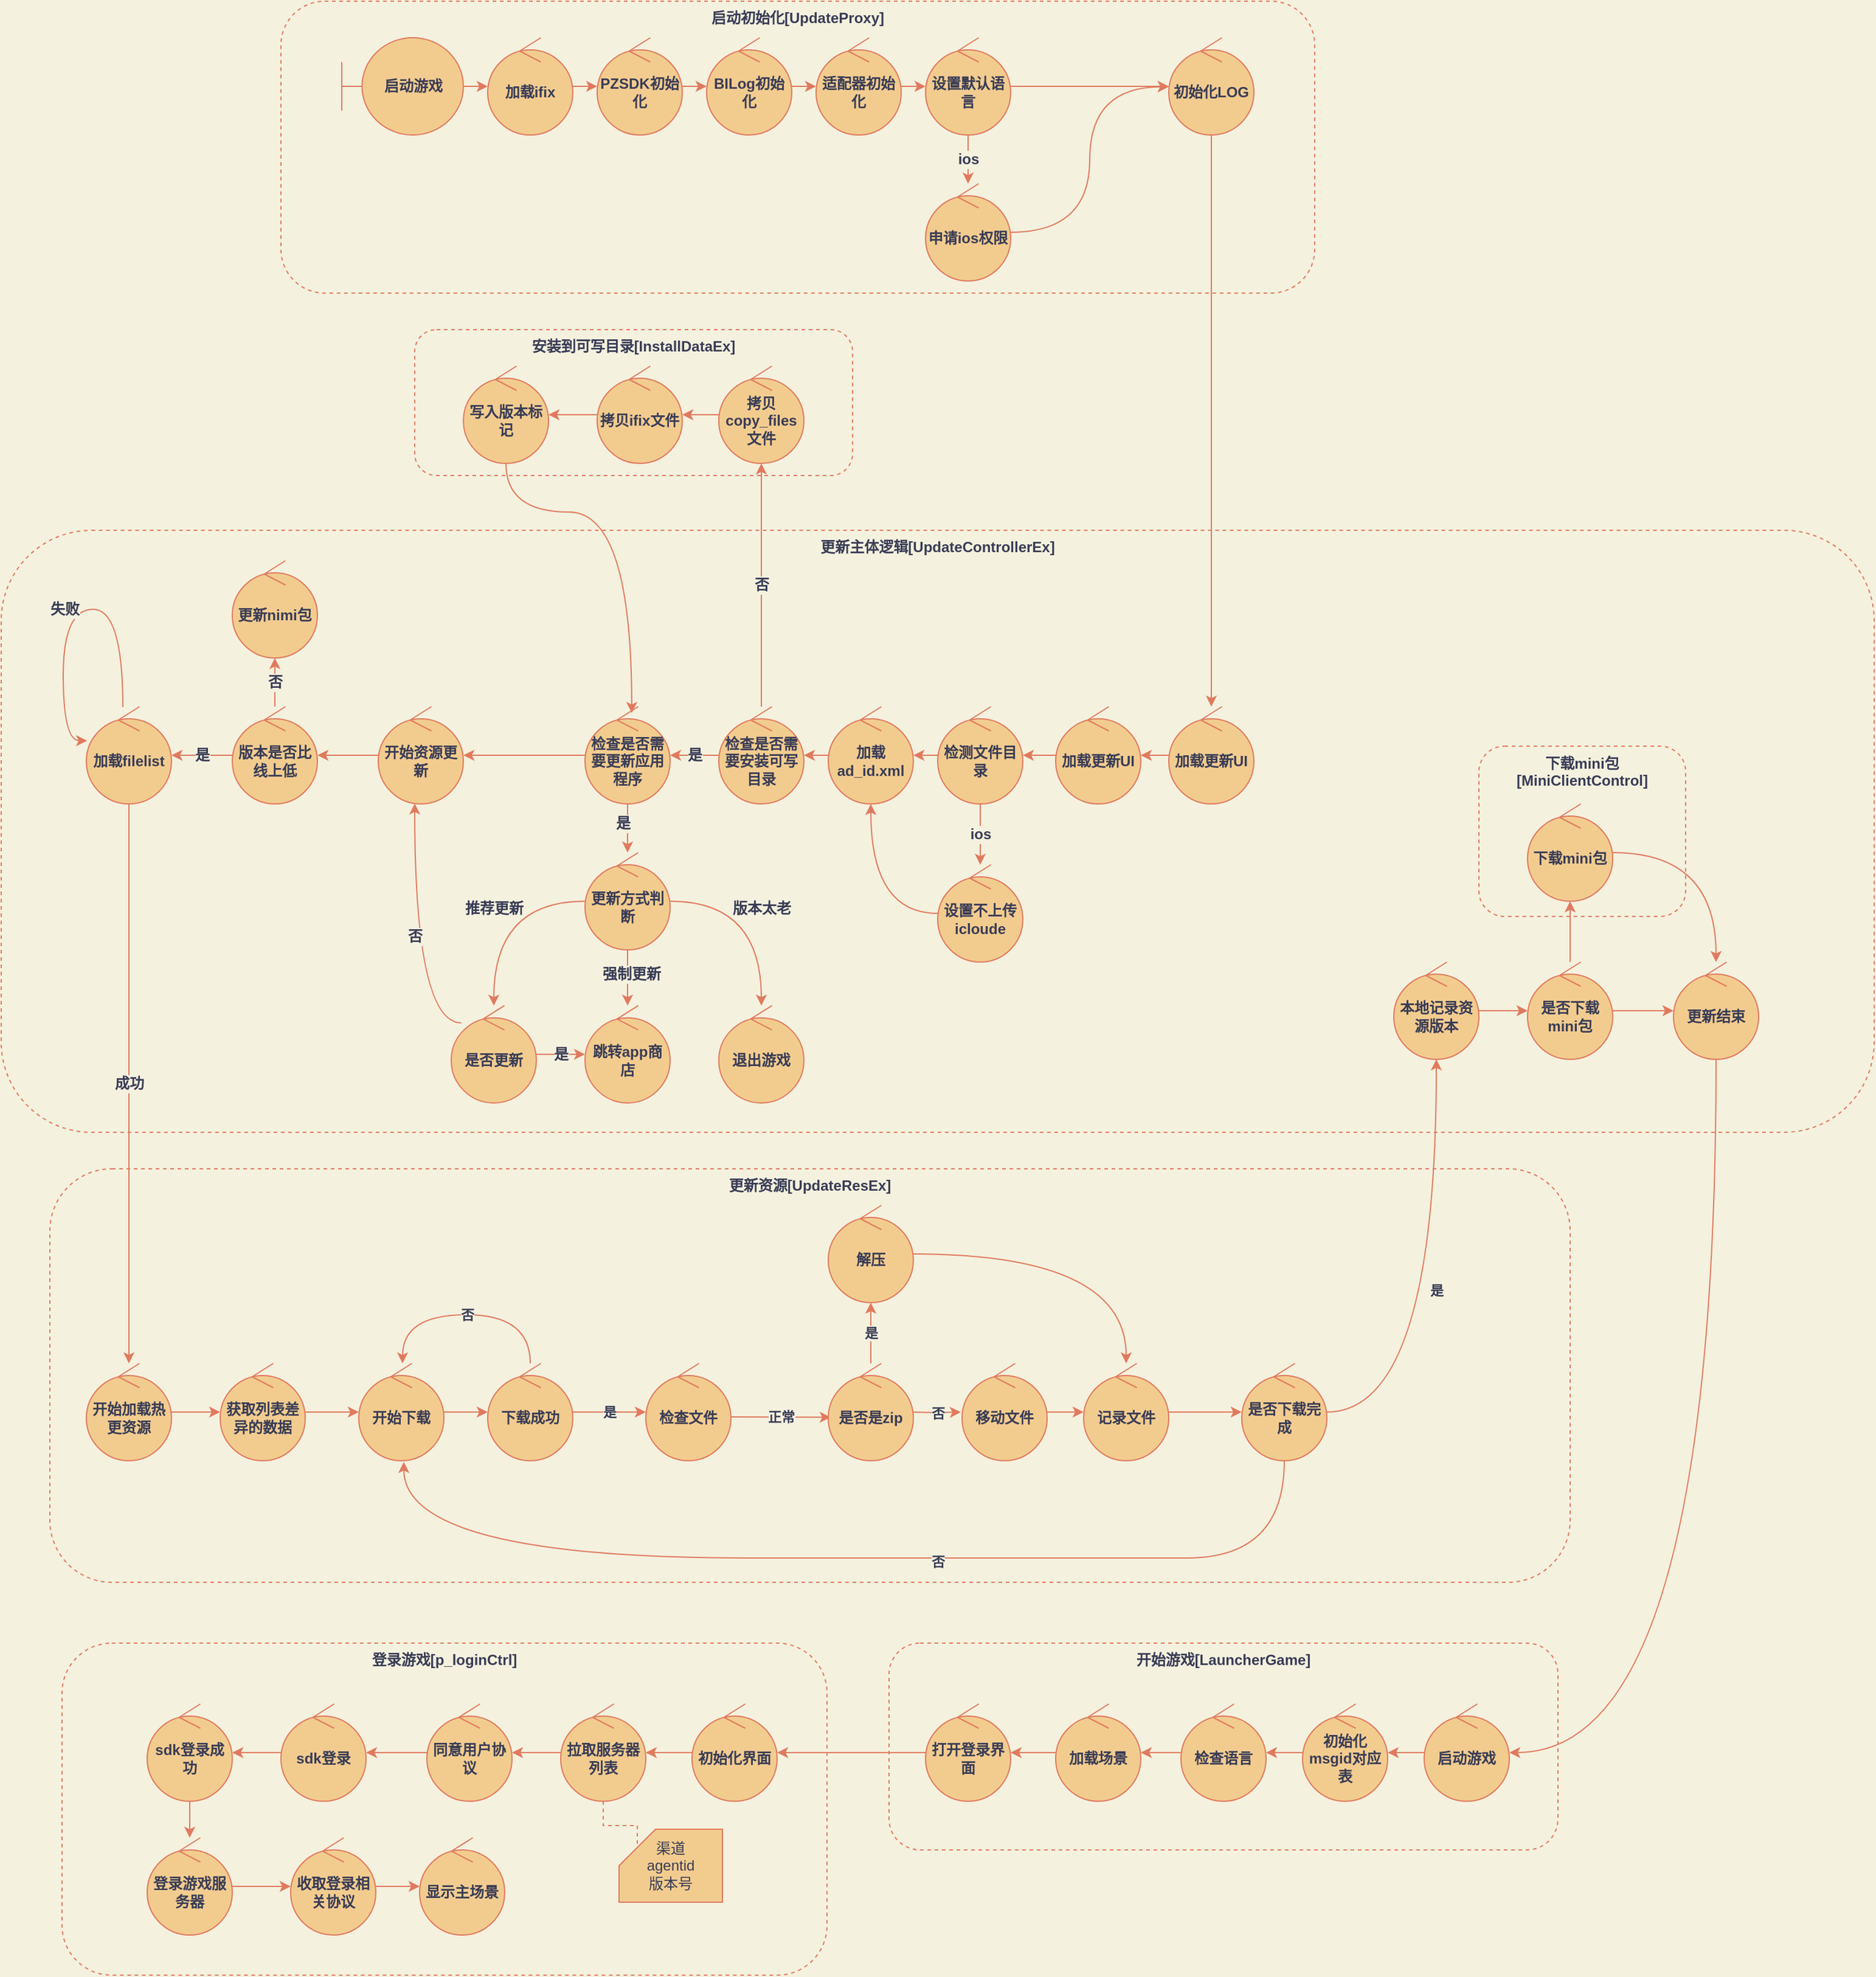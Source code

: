 <mxfile version="20.0.4" type="github">
  <diagram id="8CQ7pHACSbwYYKle6tcx" name="第 1 页">
    <mxGraphModel dx="1550" dy="835" grid="0" gridSize="10" guides="1" tooltips="1" connect="1" arrows="1" fold="1" page="0" pageScale="1" pageWidth="827" pageHeight="1169" background="#F4F1DE" math="0" shadow="0">
      <root>
        <mxCell id="0" />
        <mxCell id="1" parent="0" />
        <mxCell id="T8f0lB24S4ym5IK2Bucu-37" value="更新主体逻辑[UpdateControllerEx]" style="rounded=1;whiteSpace=wrap;html=1;fontSize=12;dashed=1;fillColor=none;verticalAlign=top;fontStyle=1;strokeColor=#E07A5F;fontColor=#393C56;" parent="1" vertex="1">
          <mxGeometry x="50" y="585" width="1540" height="495" as="geometry" />
        </mxCell>
        <mxCell id="T8f0lB24S4ym5IK2Bucu-40" value="开始游戏[LauncherGame]" style="rounded=1;whiteSpace=wrap;html=1;fontSize=12;dashed=1;fillColor=none;verticalAlign=top;fontStyle=1;strokeColor=#E07A5F;fontColor=#393C56;" parent="1" vertex="1">
          <mxGeometry x="780" y="1500" width="550" height="170" as="geometry" />
        </mxCell>
        <mxCell id="T8f0lB24S4ym5IK2Bucu-38" value="下载mini包&lt;br&gt;[MiniClientControl]" style="rounded=1;whiteSpace=wrap;html=1;fontSize=12;dashed=1;fillColor=none;verticalAlign=top;fontStyle=1;strokeColor=#E07A5F;fontColor=#393C56;" parent="1" vertex="1">
          <mxGeometry x="1265" y="762.5" width="170" height="140" as="geometry" />
        </mxCell>
        <mxCell id="Xlquk3ks9NL8d3izdVPQ-58" value="启动初始化[UpdateProxy]" style="rounded=1;whiteSpace=wrap;html=1;fontSize=12;dashed=1;fillColor=none;verticalAlign=top;fontStyle=1;strokeColor=#E07A5F;fontColor=#393C56;" parent="1" vertex="1">
          <mxGeometry x="280" y="150" width="850" height="240" as="geometry" />
        </mxCell>
        <mxCell id="T8f0lB24S4ym5IK2Bucu-29" value="更新资源[UpdateResEx]" style="rounded=1;whiteSpace=wrap;html=1;fontSize=12;dashed=1;fillColor=none;verticalAlign=top;fontStyle=1;strokeColor=#E07A5F;fontColor=#393C56;" parent="1" vertex="1">
          <mxGeometry x="90" y="1110" width="1250" height="340" as="geometry" />
        </mxCell>
        <mxCell id="Xlquk3ks9NL8d3izdVPQ-56" value="安装到可写目录[InstallDataEx]" style="rounded=1;whiteSpace=wrap;html=1;fontSize=12;dashed=1;fillColor=none;verticalAlign=top;fontStyle=1;strokeColor=#E07A5F;fontColor=#393C56;" parent="1" vertex="1">
          <mxGeometry x="390" y="420" width="360" height="120" as="geometry" />
        </mxCell>
        <mxCell id="Xlquk3ks9NL8d3izdVPQ-8" style="edgeStyle=orthogonalEdgeStyle;rounded=1;orthogonalLoop=1;jettySize=auto;html=1;fontSize=12;fontStyle=1;labelBackgroundColor=#F4F1DE;strokeColor=#E07A5F;fontColor=#393C56;curved=1;" parent="1" source="Xlquk3ks9NL8d3izdVPQ-1" target="Xlquk3ks9NL8d3izdVPQ-6" edge="1">
          <mxGeometry relative="1" as="geometry" />
        </mxCell>
        <mxCell id="Xlquk3ks9NL8d3izdVPQ-1" value="启动游戏" style="shape=umlBoundary;whiteSpace=wrap;html=1;fontSize=12;rounded=1;fontStyle=1;fillColor=#F2CC8F;strokeColor=#E07A5F;fontColor=#393C56;" parent="1" vertex="1">
          <mxGeometry x="330" y="180" width="100" height="80" as="geometry" />
        </mxCell>
        <mxCell id="Xlquk3ks9NL8d3izdVPQ-10" value="" style="edgeStyle=orthogonalEdgeStyle;rounded=1;orthogonalLoop=1;jettySize=auto;html=1;fontSize=12;fontStyle=1;labelBackgroundColor=#F4F1DE;strokeColor=#E07A5F;fontColor=#393C56;curved=1;" parent="1" source="Xlquk3ks9NL8d3izdVPQ-6" target="Xlquk3ks9NL8d3izdVPQ-9" edge="1">
          <mxGeometry relative="1" as="geometry" />
        </mxCell>
        <mxCell id="Xlquk3ks9NL8d3izdVPQ-6" value="加载ifix" style="ellipse;shape=umlControl;whiteSpace=wrap;html=1;fontSize=12;rounded=1;fontStyle=1;fillColor=#F2CC8F;strokeColor=#E07A5F;fontColor=#393C56;" parent="1" vertex="1">
          <mxGeometry x="450" y="180" width="70" height="80" as="geometry" />
        </mxCell>
        <mxCell id="Xlquk3ks9NL8d3izdVPQ-12" value="" style="edgeStyle=orthogonalEdgeStyle;rounded=1;orthogonalLoop=1;jettySize=auto;html=1;fontSize=12;fontStyle=1;labelBackgroundColor=#F4F1DE;strokeColor=#E07A5F;fontColor=#393C56;curved=1;" parent="1" source="Xlquk3ks9NL8d3izdVPQ-9" target="Xlquk3ks9NL8d3izdVPQ-11" edge="1">
          <mxGeometry relative="1" as="geometry" />
        </mxCell>
        <mxCell id="Xlquk3ks9NL8d3izdVPQ-9" value="PZSDK初始化" style="ellipse;shape=umlControl;whiteSpace=wrap;html=1;fontSize=12;rounded=1;fontStyle=1;fillColor=#F2CC8F;strokeColor=#E07A5F;fontColor=#393C56;" parent="1" vertex="1">
          <mxGeometry x="540" y="180" width="70" height="80" as="geometry" />
        </mxCell>
        <mxCell id="Xlquk3ks9NL8d3izdVPQ-14" value="" style="edgeStyle=orthogonalEdgeStyle;rounded=1;orthogonalLoop=1;jettySize=auto;html=1;fontSize=12;fontStyle=1;labelBackgroundColor=#F4F1DE;strokeColor=#E07A5F;fontColor=#393C56;curved=1;" parent="1" source="Xlquk3ks9NL8d3izdVPQ-11" target="Xlquk3ks9NL8d3izdVPQ-13" edge="1">
          <mxGeometry relative="1" as="geometry" />
        </mxCell>
        <mxCell id="Xlquk3ks9NL8d3izdVPQ-11" value="BILog初始化" style="ellipse;shape=umlControl;whiteSpace=wrap;html=1;fontSize=12;rounded=1;fontStyle=1;fillColor=#F2CC8F;strokeColor=#E07A5F;fontColor=#393C56;" parent="1" vertex="1">
          <mxGeometry x="630" y="180" width="70" height="80" as="geometry" />
        </mxCell>
        <mxCell id="Xlquk3ks9NL8d3izdVPQ-17" value="" style="edgeStyle=orthogonalEdgeStyle;rounded=1;orthogonalLoop=1;jettySize=auto;html=1;fontSize=12;fontStyle=1;labelBackgroundColor=#F4F1DE;strokeColor=#E07A5F;fontColor=#393C56;curved=1;" parent="1" source="Xlquk3ks9NL8d3izdVPQ-13" target="Xlquk3ks9NL8d3izdVPQ-16" edge="1">
          <mxGeometry relative="1" as="geometry" />
        </mxCell>
        <mxCell id="Xlquk3ks9NL8d3izdVPQ-13" value="适配器初始化" style="ellipse;shape=umlControl;whiteSpace=wrap;html=1;fontSize=12;rounded=1;fontStyle=1;fillColor=#F2CC8F;strokeColor=#E07A5F;fontColor=#393C56;" parent="1" vertex="1">
          <mxGeometry x="720" y="180" width="70" height="80" as="geometry" />
        </mxCell>
        <mxCell id="Xlquk3ks9NL8d3izdVPQ-19" value="ios" style="edgeStyle=orthogonalEdgeStyle;rounded=1;orthogonalLoop=1;jettySize=auto;html=1;fontSize=12;fontStyle=1;labelBackgroundColor=#F4F1DE;strokeColor=#E07A5F;fontColor=#393C56;curved=1;" parent="1" source="Xlquk3ks9NL8d3izdVPQ-16" target="Xlquk3ks9NL8d3izdVPQ-18" edge="1">
          <mxGeometry relative="1" as="geometry">
            <Array as="points">
              <mxPoint x="845" y="290" />
              <mxPoint x="845" y="290" />
            </Array>
          </mxGeometry>
        </mxCell>
        <mxCell id="EIbtX5MXRiDElDqHODDC-1" style="edgeStyle=orthogonalEdgeStyle;rounded=1;orthogonalLoop=1;jettySize=auto;html=1;fontStyle=1;labelBackgroundColor=#F4F1DE;strokeColor=#E07A5F;fontColor=#393C56;curved=1;" parent="1" source="Xlquk3ks9NL8d3izdVPQ-16" target="Xlquk3ks9NL8d3izdVPQ-23" edge="1">
          <mxGeometry relative="1" as="geometry" />
        </mxCell>
        <mxCell id="Xlquk3ks9NL8d3izdVPQ-16" value="设置默认语言" style="ellipse;shape=umlControl;whiteSpace=wrap;html=1;fontSize=12;rounded=1;fontStyle=1;fillColor=#F2CC8F;strokeColor=#E07A5F;fontColor=#393C56;" parent="1" vertex="1">
          <mxGeometry x="810" y="180" width="70" height="80" as="geometry" />
        </mxCell>
        <mxCell id="EIbtX5MXRiDElDqHODDC-2" style="edgeStyle=orthogonalEdgeStyle;rounded=1;orthogonalLoop=1;jettySize=auto;html=1;entryX=0.002;entryY=0.504;entryDx=0;entryDy=0;entryPerimeter=0;fontStyle=1;labelBackgroundColor=#F4F1DE;strokeColor=#E07A5F;fontColor=#393C56;curved=1;" parent="1" source="Xlquk3ks9NL8d3izdVPQ-18" target="Xlquk3ks9NL8d3izdVPQ-23" edge="1">
          <mxGeometry relative="1" as="geometry" />
        </mxCell>
        <mxCell id="Xlquk3ks9NL8d3izdVPQ-18" value="申请ios权限" style="ellipse;shape=umlControl;whiteSpace=wrap;html=1;fontSize=12;rounded=1;fontStyle=1;fillColor=#F2CC8F;strokeColor=#E07A5F;fontColor=#393C56;" parent="1" vertex="1">
          <mxGeometry x="810" y="300" width="70" height="80" as="geometry" />
        </mxCell>
        <mxCell id="Xlquk3ks9NL8d3izdVPQ-26" value="" style="edgeStyle=orthogonalEdgeStyle;rounded=1;orthogonalLoop=1;jettySize=auto;html=1;fontSize=12;fontStyle=1;labelBackgroundColor=#F4F1DE;strokeColor=#E07A5F;fontColor=#393C56;curved=1;" parent="1" source="Xlquk3ks9NL8d3izdVPQ-23" target="Xlquk3ks9NL8d3izdVPQ-25" edge="1">
          <mxGeometry relative="1" as="geometry" />
        </mxCell>
        <mxCell id="Xlquk3ks9NL8d3izdVPQ-23" value="初始化LOG" style="ellipse;shape=umlControl;whiteSpace=wrap;html=1;fontSize=12;rounded=1;fontStyle=1;fillColor=#F2CC8F;strokeColor=#E07A5F;fontColor=#393C56;" parent="1" vertex="1">
          <mxGeometry x="1010" y="180" width="70" height="80" as="geometry" />
        </mxCell>
        <mxCell id="Xlquk3ks9NL8d3izdVPQ-29" value="" style="edgeStyle=orthogonalEdgeStyle;rounded=1;orthogonalLoop=1;jettySize=auto;html=1;fontSize=12;fontStyle=1;labelBackgroundColor=#F4F1DE;strokeColor=#E07A5F;fontColor=#393C56;curved=1;" parent="1" source="Xlquk3ks9NL8d3izdVPQ-25" target="Xlquk3ks9NL8d3izdVPQ-28" edge="1">
          <mxGeometry relative="1" as="geometry" />
        </mxCell>
        <mxCell id="Xlquk3ks9NL8d3izdVPQ-25" value="加载更新UI" style="ellipse;shape=umlControl;whiteSpace=wrap;html=1;fontSize=12;rounded=1;fontStyle=1;fillColor=#F2CC8F;strokeColor=#E07A5F;fontColor=#393C56;" parent="1" vertex="1">
          <mxGeometry x="1010" y="730" width="70" height="80" as="geometry" />
        </mxCell>
        <mxCell id="Xlquk3ks9NL8d3izdVPQ-31" value="" style="edgeStyle=orthogonalEdgeStyle;rounded=1;orthogonalLoop=1;jettySize=auto;html=1;fontSize=12;fontStyle=1;labelBackgroundColor=#F4F1DE;strokeColor=#E07A5F;fontColor=#393C56;curved=1;" parent="1" source="Xlquk3ks9NL8d3izdVPQ-28" target="Xlquk3ks9NL8d3izdVPQ-30" edge="1">
          <mxGeometry relative="1" as="geometry" />
        </mxCell>
        <mxCell id="Xlquk3ks9NL8d3izdVPQ-28" value="加载更新UI" style="ellipse;shape=umlControl;whiteSpace=wrap;html=1;fontSize=12;rounded=1;fontStyle=1;fillColor=#F2CC8F;strokeColor=#E07A5F;fontColor=#393C56;" parent="1" vertex="1">
          <mxGeometry x="917" y="730" width="70" height="80" as="geometry" />
        </mxCell>
        <mxCell id="Xlquk3ks9NL8d3izdVPQ-33" value="" style="edgeStyle=orthogonalEdgeStyle;rounded=1;orthogonalLoop=1;jettySize=auto;html=1;fontSize=12;fontStyle=1;labelBackgroundColor=#F4F1DE;strokeColor=#E07A5F;fontColor=#393C56;curved=1;" parent="1" source="Xlquk3ks9NL8d3izdVPQ-30" target="Xlquk3ks9NL8d3izdVPQ-32" edge="1">
          <mxGeometry relative="1" as="geometry" />
        </mxCell>
        <mxCell id="Xlquk3ks9NL8d3izdVPQ-35" value="ios" style="edgeStyle=orthogonalEdgeStyle;rounded=1;orthogonalLoop=1;jettySize=auto;html=1;fontSize=12;fontStyle=1;labelBackgroundColor=#F4F1DE;strokeColor=#E07A5F;fontColor=#393C56;curved=1;" parent="1" source="Xlquk3ks9NL8d3izdVPQ-30" target="Xlquk3ks9NL8d3izdVPQ-34" edge="1">
          <mxGeometry relative="1" as="geometry" />
        </mxCell>
        <mxCell id="Xlquk3ks9NL8d3izdVPQ-30" value="检测文件目录" style="ellipse;shape=umlControl;whiteSpace=wrap;html=1;fontSize=12;rounded=1;fontStyle=1;fillColor=#F2CC8F;strokeColor=#E07A5F;fontColor=#393C56;" parent="1" vertex="1">
          <mxGeometry x="820" y="730" width="70" height="80" as="geometry" />
        </mxCell>
        <mxCell id="Xlquk3ks9NL8d3izdVPQ-38" value="" style="edgeStyle=orthogonalEdgeStyle;rounded=1;orthogonalLoop=1;jettySize=auto;html=1;fontSize=12;fontStyle=1;labelBackgroundColor=#F4F1DE;strokeColor=#E07A5F;fontColor=#393C56;curved=1;" parent="1" source="Xlquk3ks9NL8d3izdVPQ-32" target="Xlquk3ks9NL8d3izdVPQ-37" edge="1">
          <mxGeometry relative="1" as="geometry" />
        </mxCell>
        <mxCell id="Xlquk3ks9NL8d3izdVPQ-32" value="加载ad_id.xml" style="ellipse;shape=umlControl;whiteSpace=wrap;html=1;fontSize=12;rounded=1;fontStyle=1;fillColor=#F2CC8F;strokeColor=#E07A5F;fontColor=#393C56;" parent="1" vertex="1">
          <mxGeometry x="730" y="730" width="70" height="80" as="geometry" />
        </mxCell>
        <mxCell id="Xlquk3ks9NL8d3izdVPQ-36" style="edgeStyle=orthogonalEdgeStyle;rounded=1;orthogonalLoop=1;jettySize=auto;html=1;fontSize=12;fontStyle=1;labelBackgroundColor=#F4F1DE;strokeColor=#E07A5F;fontColor=#393C56;curved=1;" parent="1" source="Xlquk3ks9NL8d3izdVPQ-34" target="Xlquk3ks9NL8d3izdVPQ-32" edge="1">
          <mxGeometry relative="1" as="geometry" />
        </mxCell>
        <mxCell id="Xlquk3ks9NL8d3izdVPQ-34" value="设置不上传icloude" style="ellipse;shape=umlControl;whiteSpace=wrap;html=1;fontSize=12;rounded=1;fontStyle=1;fillColor=#F2CC8F;strokeColor=#E07A5F;fontColor=#393C56;" parent="1" vertex="1">
          <mxGeometry x="820" y="860" width="70" height="80" as="geometry" />
        </mxCell>
        <mxCell id="Xlquk3ks9NL8d3izdVPQ-60" value="是" style="edgeStyle=orthogonalEdgeStyle;rounded=1;orthogonalLoop=1;jettySize=auto;html=1;fontSize=12;fontStyle=1;labelBackgroundColor=#F4F1DE;strokeColor=#E07A5F;fontColor=#393C56;curved=1;" parent="1" source="Xlquk3ks9NL8d3izdVPQ-37" target="Xlquk3ks9NL8d3izdVPQ-59" edge="1">
          <mxGeometry relative="1" as="geometry" />
        </mxCell>
        <mxCell id="Xlquk3ks9NL8d3izdVPQ-78" value="否" style="edgeStyle=orthogonalEdgeStyle;rounded=1;orthogonalLoop=1;jettySize=auto;html=1;fontSize=12;fontStyle=1;labelBackgroundColor=#F4F1DE;strokeColor=#E07A5F;fontColor=#393C56;curved=1;" parent="1" source="Xlquk3ks9NL8d3izdVPQ-37" target="Xlquk3ks9NL8d3izdVPQ-41" edge="1">
          <mxGeometry relative="1" as="geometry" />
        </mxCell>
        <mxCell id="Xlquk3ks9NL8d3izdVPQ-37" value="检查是否需要安装可写目录" style="ellipse;shape=umlControl;whiteSpace=wrap;html=1;fontSize=12;rounded=1;fontStyle=1;fillColor=#F2CC8F;strokeColor=#E07A5F;fontColor=#393C56;" parent="1" vertex="1">
          <mxGeometry x="640" y="730" width="70" height="80" as="geometry" />
        </mxCell>
        <mxCell id="Xlquk3ks9NL8d3izdVPQ-50" value="" style="edgeStyle=orthogonalEdgeStyle;rounded=1;orthogonalLoop=1;jettySize=auto;html=1;fontSize=12;fontStyle=1;labelBackgroundColor=#F4F1DE;strokeColor=#E07A5F;fontColor=#393C56;curved=1;" parent="1" source="Xlquk3ks9NL8d3izdVPQ-41" target="Xlquk3ks9NL8d3izdVPQ-49" edge="1">
          <mxGeometry relative="1" as="geometry" />
        </mxCell>
        <mxCell id="Xlquk3ks9NL8d3izdVPQ-41" value="拷贝copy_files文件" style="ellipse;shape=umlControl;whiteSpace=wrap;html=1;fontSize=12;rounded=1;fontStyle=1;fillColor=#F2CC8F;strokeColor=#E07A5F;fontColor=#393C56;" parent="1" vertex="1">
          <mxGeometry x="640" y="450" width="70" height="80" as="geometry" />
        </mxCell>
        <mxCell id="Xlquk3ks9NL8d3izdVPQ-52" value="" style="edgeStyle=orthogonalEdgeStyle;rounded=1;orthogonalLoop=1;jettySize=auto;html=1;fontSize=12;fontStyle=1;labelBackgroundColor=#F4F1DE;strokeColor=#E07A5F;fontColor=#393C56;curved=1;" parent="1" source="Xlquk3ks9NL8d3izdVPQ-49" target="Xlquk3ks9NL8d3izdVPQ-51" edge="1">
          <mxGeometry relative="1" as="geometry" />
        </mxCell>
        <mxCell id="Xlquk3ks9NL8d3izdVPQ-49" value="拷贝ifix文件" style="ellipse;shape=umlControl;whiteSpace=wrap;html=1;fontSize=12;rounded=1;fontStyle=1;fillColor=#F2CC8F;strokeColor=#E07A5F;fontColor=#393C56;" parent="1" vertex="1">
          <mxGeometry x="540" y="450" width="70" height="80" as="geometry" />
        </mxCell>
        <mxCell id="Xlquk3ks9NL8d3izdVPQ-77" style="edgeStyle=orthogonalEdgeStyle;rounded=1;orthogonalLoop=1;jettySize=auto;html=1;entryX=0.549;entryY=0.065;entryDx=0;entryDy=0;entryPerimeter=0;fontSize=12;fontStyle=1;labelBackgroundColor=#F4F1DE;strokeColor=#E07A5F;fontColor=#393C56;curved=1;" parent="1" source="Xlquk3ks9NL8d3izdVPQ-51" target="Xlquk3ks9NL8d3izdVPQ-59" edge="1">
          <mxGeometry relative="1" as="geometry">
            <Array as="points">
              <mxPoint x="465" y="570" />
              <mxPoint x="568" y="570" />
            </Array>
          </mxGeometry>
        </mxCell>
        <mxCell id="Xlquk3ks9NL8d3izdVPQ-51" value="写入版本标记" style="ellipse;shape=umlControl;whiteSpace=wrap;html=1;fontSize=12;rounded=1;fontStyle=1;fillColor=#F2CC8F;strokeColor=#E07A5F;fontColor=#393C56;" parent="1" vertex="1">
          <mxGeometry x="430" y="450" width="70" height="80" as="geometry" />
        </mxCell>
        <mxCell id="Xlquk3ks9NL8d3izdVPQ-62" value="" style="edgeStyle=orthogonalEdgeStyle;rounded=1;orthogonalLoop=1;jettySize=auto;html=1;fontSize=12;fontStyle=1;labelBackgroundColor=#F4F1DE;strokeColor=#E07A5F;fontColor=#393C56;curved=1;" parent="1" source="Xlquk3ks9NL8d3izdVPQ-59" target="Xlquk3ks9NL8d3izdVPQ-61" edge="1">
          <mxGeometry relative="1" as="geometry" />
        </mxCell>
        <mxCell id="Xlquk3ks9NL8d3izdVPQ-63" value="是" style="edgeLabel;html=1;align=center;verticalAlign=middle;resizable=0;points=[];fontSize=12;rounded=1;fontStyle=1;labelBackgroundColor=#F4F1DE;fontColor=#393C56;" parent="Xlquk3ks9NL8d3izdVPQ-62" vertex="1" connectable="0">
          <mxGeometry x="-0.208" y="-4" relative="1" as="geometry">
            <mxPoint as="offset" />
          </mxGeometry>
        </mxCell>
        <mxCell id="Xlquk3ks9NL8d3izdVPQ-75" style="edgeStyle=orthogonalEdgeStyle;rounded=1;orthogonalLoop=1;jettySize=auto;html=1;fontSize=12;fontStyle=1;labelBackgroundColor=#F4F1DE;strokeColor=#E07A5F;fontColor=#393C56;curved=1;" parent="1" source="Xlquk3ks9NL8d3izdVPQ-59" target="Xlquk3ks9NL8d3izdVPQ-73" edge="1">
          <mxGeometry relative="1" as="geometry" />
        </mxCell>
        <mxCell id="Xlquk3ks9NL8d3izdVPQ-59" value="检查是否需要更新应用程序" style="ellipse;shape=umlControl;whiteSpace=wrap;html=1;fontSize=12;rounded=1;fontStyle=1;fillColor=#F2CC8F;strokeColor=#E07A5F;fontColor=#393C56;" parent="1" vertex="1">
          <mxGeometry x="530" y="730" width="70" height="80" as="geometry" />
        </mxCell>
        <mxCell id="Xlquk3ks9NL8d3izdVPQ-65" value="" style="edgeStyle=orthogonalEdgeStyle;rounded=1;orthogonalLoop=1;jettySize=auto;html=1;fontSize=12;fontStyle=1;labelBackgroundColor=#F4F1DE;strokeColor=#E07A5F;fontColor=#393C56;curved=1;" parent="1" source="Xlquk3ks9NL8d3izdVPQ-61" target="Xlquk3ks9NL8d3izdVPQ-64" edge="1">
          <mxGeometry relative="1" as="geometry" />
        </mxCell>
        <mxCell id="Xlquk3ks9NL8d3izdVPQ-66" value="强制更新" style="edgeLabel;html=1;align=center;verticalAlign=middle;resizable=0;points=[];fontSize=12;rounded=1;fontStyle=1;labelBackgroundColor=#F4F1DE;fontColor=#393C56;" parent="Xlquk3ks9NL8d3izdVPQ-65" vertex="1" connectable="0">
          <mxGeometry x="-0.136" y="3" relative="1" as="geometry">
            <mxPoint as="offset" />
          </mxGeometry>
        </mxCell>
        <mxCell id="Xlquk3ks9NL8d3izdVPQ-68" value="推荐更新" style="edgeStyle=orthogonalEdgeStyle;rounded=1;orthogonalLoop=1;jettySize=auto;html=1;fontSize=12;fontStyle=1;labelBackgroundColor=#F4F1DE;strokeColor=#E07A5F;fontColor=#393C56;curved=1;" parent="1" source="Xlquk3ks9NL8d3izdVPQ-61" target="Xlquk3ks9NL8d3izdVPQ-67" edge="1">
          <mxGeometry relative="1" as="geometry" />
        </mxCell>
        <mxCell id="Xlquk3ks9NL8d3izdVPQ-70" value="版本太老" style="edgeStyle=orthogonalEdgeStyle;rounded=1;orthogonalLoop=1;jettySize=auto;html=1;fontSize=12;fontStyle=1;labelBackgroundColor=#F4F1DE;strokeColor=#E07A5F;fontColor=#393C56;curved=1;" parent="1" source="Xlquk3ks9NL8d3izdVPQ-61" target="Xlquk3ks9NL8d3izdVPQ-69" edge="1">
          <mxGeometry relative="1" as="geometry" />
        </mxCell>
        <mxCell id="Xlquk3ks9NL8d3izdVPQ-61" value="更新方式判断" style="ellipse;shape=umlControl;whiteSpace=wrap;html=1;fontSize=12;rounded=1;fontStyle=1;fillColor=#F2CC8F;strokeColor=#E07A5F;fontColor=#393C56;" parent="1" vertex="1">
          <mxGeometry x="530" y="850" width="70" height="80" as="geometry" />
        </mxCell>
        <mxCell id="Xlquk3ks9NL8d3izdVPQ-64" value="跳转app商店" style="ellipse;shape=umlControl;whiteSpace=wrap;html=1;fontSize=12;rounded=1;fontStyle=1;fillColor=#F2CC8F;strokeColor=#E07A5F;fontColor=#393C56;" parent="1" vertex="1">
          <mxGeometry x="530" y="975.83" width="70" height="80" as="geometry" />
        </mxCell>
        <mxCell id="Xlquk3ks9NL8d3izdVPQ-72" value="是" style="edgeStyle=orthogonalEdgeStyle;rounded=1;orthogonalLoop=1;jettySize=auto;html=1;fontSize=12;fontStyle=1;labelBackgroundColor=#F4F1DE;strokeColor=#E07A5F;fontColor=#393C56;curved=1;" parent="1" source="Xlquk3ks9NL8d3izdVPQ-67" target="Xlquk3ks9NL8d3izdVPQ-64" edge="1">
          <mxGeometry relative="1" as="geometry" />
        </mxCell>
        <mxCell id="Xlquk3ks9NL8d3izdVPQ-74" value="否" style="edgeStyle=orthogonalEdgeStyle;rounded=1;orthogonalLoop=1;jettySize=auto;html=1;fontSize=12;fontStyle=1;labelBackgroundColor=#F4F1DE;strokeColor=#E07A5F;fontColor=#393C56;curved=1;" parent="1" source="Xlquk3ks9NL8d3izdVPQ-67" target="Xlquk3ks9NL8d3izdVPQ-73" edge="1">
          <mxGeometry relative="1" as="geometry">
            <Array as="points">
              <mxPoint x="390" y="990" />
            </Array>
          </mxGeometry>
        </mxCell>
        <mxCell id="Xlquk3ks9NL8d3izdVPQ-67" value="是否更新" style="ellipse;shape=umlControl;whiteSpace=wrap;html=1;fontSize=12;rounded=1;fontStyle=1;fillColor=#F2CC8F;strokeColor=#E07A5F;fontColor=#393C56;" parent="1" vertex="1">
          <mxGeometry x="420" y="975.83" width="70" height="80" as="geometry" />
        </mxCell>
        <mxCell id="Xlquk3ks9NL8d3izdVPQ-69" value="退出游戏" style="ellipse;shape=umlControl;whiteSpace=wrap;html=1;fontSize=12;rounded=1;fontStyle=1;fillColor=#F2CC8F;strokeColor=#E07A5F;fontColor=#393C56;" parent="1" vertex="1">
          <mxGeometry x="640" y="975.83" width="70" height="80" as="geometry" />
        </mxCell>
        <mxCell id="Xlquk3ks9NL8d3izdVPQ-80" value="" style="edgeStyle=orthogonalEdgeStyle;rounded=1;orthogonalLoop=1;jettySize=auto;html=1;fontSize=12;fontStyle=1;labelBackgroundColor=#F4F1DE;strokeColor=#E07A5F;fontColor=#393C56;curved=1;" parent="1" source="Xlquk3ks9NL8d3izdVPQ-73" target="Xlquk3ks9NL8d3izdVPQ-79" edge="1">
          <mxGeometry relative="1" as="geometry" />
        </mxCell>
        <mxCell id="Xlquk3ks9NL8d3izdVPQ-73" value="开始资源更新" style="ellipse;shape=umlControl;whiteSpace=wrap;html=1;fontSize=12;rounded=1;fontStyle=1;fillColor=#F2CC8F;strokeColor=#E07A5F;fontColor=#393C56;" parent="1" vertex="1">
          <mxGeometry x="360" y="730" width="70" height="80" as="geometry" />
        </mxCell>
        <mxCell id="Xlquk3ks9NL8d3izdVPQ-82" value="是" style="edgeStyle=orthogonalEdgeStyle;rounded=1;orthogonalLoop=1;jettySize=auto;html=1;fontSize=12;fontStyle=1;labelBackgroundColor=#F4F1DE;strokeColor=#E07A5F;fontColor=#393C56;curved=1;" parent="1" source="Xlquk3ks9NL8d3izdVPQ-79" target="Xlquk3ks9NL8d3izdVPQ-81" edge="1">
          <mxGeometry relative="1" as="geometry" />
        </mxCell>
        <mxCell id="Xlquk3ks9NL8d3izdVPQ-84" value="否" style="edgeStyle=orthogonalEdgeStyle;rounded=1;orthogonalLoop=1;jettySize=auto;html=1;fontSize=12;fontStyle=1;labelBackgroundColor=#F4F1DE;strokeColor=#E07A5F;fontColor=#393C56;curved=1;" parent="1" source="Xlquk3ks9NL8d3izdVPQ-79" target="Xlquk3ks9NL8d3izdVPQ-83" edge="1">
          <mxGeometry relative="1" as="geometry" />
        </mxCell>
        <mxCell id="Xlquk3ks9NL8d3izdVPQ-79" value="版本是否比线上低" style="ellipse;shape=umlControl;whiteSpace=wrap;html=1;fontSize=12;rounded=1;fontStyle=1;fillColor=#F2CC8F;strokeColor=#E07A5F;fontColor=#393C56;" parent="1" vertex="1">
          <mxGeometry x="240" y="730" width="70" height="80" as="geometry" />
        </mxCell>
        <mxCell id="Xlquk3ks9NL8d3izdVPQ-90" value="成功" style="edgeStyle=orthogonalEdgeStyle;rounded=1;orthogonalLoop=1;jettySize=auto;html=1;fontSize=12;fontStyle=1;labelBackgroundColor=#F4F1DE;strokeColor=#E07A5F;fontColor=#393C56;curved=1;" parent="1" source="Xlquk3ks9NL8d3izdVPQ-81" target="Xlquk3ks9NL8d3izdVPQ-89" edge="1">
          <mxGeometry relative="1" as="geometry" />
        </mxCell>
        <mxCell id="Xlquk3ks9NL8d3izdVPQ-92" value="失败" style="edgeStyle=orthogonalEdgeStyle;rounded=1;orthogonalLoop=1;jettySize=auto;html=1;fontSize=12;entryX=0.009;entryY=0.35;entryDx=0;entryDy=0;entryPerimeter=0;fontStyle=1;labelBackgroundColor=#F4F1DE;strokeColor=#E07A5F;fontColor=#393C56;curved=1;" parent="1" source="Xlquk3ks9NL8d3izdVPQ-81" target="Xlquk3ks9NL8d3izdVPQ-81" edge="1">
          <mxGeometry relative="1" as="geometry">
            <mxPoint x="135" y="590" as="targetPoint" />
            <Array as="points">
              <mxPoint x="150" y="650" />
              <mxPoint x="101" y="650" />
              <mxPoint x="101" y="758" />
            </Array>
          </mxGeometry>
        </mxCell>
        <mxCell id="Xlquk3ks9NL8d3izdVPQ-81" value="加载filelist" style="ellipse;shape=umlControl;whiteSpace=wrap;html=1;fontSize=12;rounded=1;fontStyle=1;fillColor=#F2CC8F;strokeColor=#E07A5F;fontColor=#393C56;" parent="1" vertex="1">
          <mxGeometry x="120" y="730" width="70" height="80" as="geometry" />
        </mxCell>
        <mxCell id="Xlquk3ks9NL8d3izdVPQ-83" value="更新nimi包" style="ellipse;shape=umlControl;whiteSpace=wrap;html=1;fontSize=12;rounded=1;fontStyle=1;fillColor=#F2CC8F;strokeColor=#E07A5F;fontColor=#393C56;" parent="1" vertex="1">
          <mxGeometry x="240" y="610" width="70" height="80" as="geometry" />
        </mxCell>
        <mxCell id="T8f0lB24S4ym5IK2Bucu-2" value="" style="edgeStyle=orthogonalEdgeStyle;rounded=1;orthogonalLoop=1;jettySize=auto;html=1;fontStyle=1;labelBackgroundColor=#F4F1DE;strokeColor=#E07A5F;fontColor=#393C56;curved=1;" parent="1" source="Xlquk3ks9NL8d3izdVPQ-89" target="T8f0lB24S4ym5IK2Bucu-1" edge="1">
          <mxGeometry relative="1" as="geometry" />
        </mxCell>
        <mxCell id="Xlquk3ks9NL8d3izdVPQ-89" value="开始加载热更资源" style="ellipse;shape=umlControl;whiteSpace=wrap;html=1;fontSize=12;rounded=1;fontStyle=1;fillColor=#F2CC8F;strokeColor=#E07A5F;fontColor=#393C56;" parent="1" vertex="1">
          <mxGeometry x="120" y="1270" width="70" height="80" as="geometry" />
        </mxCell>
        <mxCell id="T8f0lB24S4ym5IK2Bucu-4" value="" style="edgeStyle=orthogonalEdgeStyle;rounded=1;orthogonalLoop=1;jettySize=auto;html=1;fontStyle=1;labelBackgroundColor=#F4F1DE;strokeColor=#E07A5F;fontColor=#393C56;curved=1;" parent="1" source="T8f0lB24S4ym5IK2Bucu-1" target="T8f0lB24S4ym5IK2Bucu-3" edge="1">
          <mxGeometry relative="1" as="geometry" />
        </mxCell>
        <mxCell id="T8f0lB24S4ym5IK2Bucu-1" value="获取列表差异的数据" style="ellipse;shape=umlControl;whiteSpace=wrap;html=1;fontSize=12;rounded=1;fontStyle=1;fillColor=#F2CC8F;strokeColor=#E07A5F;fontColor=#393C56;" parent="1" vertex="1">
          <mxGeometry x="230" y="1270" width="70" height="80" as="geometry" />
        </mxCell>
        <mxCell id="T8f0lB24S4ym5IK2Bucu-6" value="" style="edgeStyle=orthogonalEdgeStyle;rounded=1;orthogonalLoop=1;jettySize=auto;html=1;fontStyle=1;labelBackgroundColor=#F4F1DE;strokeColor=#E07A5F;fontColor=#393C56;curved=1;" parent="1" source="T8f0lB24S4ym5IK2Bucu-3" target="T8f0lB24S4ym5IK2Bucu-5" edge="1">
          <mxGeometry relative="1" as="geometry" />
        </mxCell>
        <mxCell id="T8f0lB24S4ym5IK2Bucu-3" value="开始下载" style="ellipse;shape=umlControl;whiteSpace=wrap;html=1;fontSize=12;rounded=1;fontStyle=1;fillColor=#F2CC8F;strokeColor=#E07A5F;fontColor=#393C56;" parent="1" vertex="1">
          <mxGeometry x="344" y="1270" width="70" height="80" as="geometry" />
        </mxCell>
        <mxCell id="T8f0lB24S4ym5IK2Bucu-13" value="是" style="edgeStyle=orthogonalEdgeStyle;rounded=1;orthogonalLoop=1;jettySize=auto;html=1;fontStyle=1;labelBackgroundColor=#F4F1DE;strokeColor=#E07A5F;fontColor=#393C56;curved=1;" parent="1" source="T8f0lB24S4ym5IK2Bucu-5" target="T8f0lB24S4ym5IK2Bucu-12" edge="1">
          <mxGeometry relative="1" as="geometry" />
        </mxCell>
        <mxCell id="EIbtX5MXRiDElDqHODDC-8" value="否" style="edgeStyle=orthogonalEdgeStyle;rounded=1;orthogonalLoop=1;jettySize=auto;html=1;fontStyle=1;labelBackgroundColor=#F4F1DE;strokeColor=#E07A5F;fontColor=#393C56;curved=1;" parent="1" source="T8f0lB24S4ym5IK2Bucu-5" target="T8f0lB24S4ym5IK2Bucu-3" edge="1">
          <mxGeometry relative="1" as="geometry">
            <Array as="points">
              <mxPoint x="485" y="1230" />
              <mxPoint x="380" y="1230" />
            </Array>
          </mxGeometry>
        </mxCell>
        <mxCell id="T8f0lB24S4ym5IK2Bucu-5" value="下载成功" style="ellipse;shape=umlControl;whiteSpace=wrap;html=1;fontSize=12;rounded=1;fontStyle=1;fillColor=#F2CC8F;strokeColor=#E07A5F;fontColor=#393C56;" parent="1" vertex="1">
          <mxGeometry x="450" y="1270" width="70" height="80" as="geometry" />
        </mxCell>
        <mxCell id="T8f0lB24S4ym5IK2Bucu-8" style="edgeStyle=orthogonalEdgeStyle;rounded=1;orthogonalLoop=1;jettySize=auto;html=1;entryX=0.529;entryY=1.013;entryDx=0;entryDy=0;entryPerimeter=0;fontStyle=1;labelBackgroundColor=#F4F1DE;strokeColor=#E07A5F;fontColor=#393C56;curved=1;" parent="1" source="T8f0lB24S4ym5IK2Bucu-7" target="T8f0lB24S4ym5IK2Bucu-3" edge="1">
          <mxGeometry relative="1" as="geometry">
            <Array as="points">
              <mxPoint x="945" y="1430" />
              <mxPoint x="437" y="1430" />
            </Array>
          </mxGeometry>
        </mxCell>
        <mxCell id="T8f0lB24S4ym5IK2Bucu-9" value="否" style="edgeLabel;html=1;align=center;verticalAlign=middle;resizable=0;points=[];rounded=1;fontStyle=1;labelBackgroundColor=#F4F1DE;fontColor=#393C56;" parent="T8f0lB24S4ym5IK2Bucu-8" vertex="1" connectable="0">
          <mxGeometry x="-0.173" y="3" relative="1" as="geometry">
            <mxPoint as="offset" />
          </mxGeometry>
        </mxCell>
        <mxCell id="T8f0lB24S4ym5IK2Bucu-11" value="是" style="edgeStyle=orthogonalEdgeStyle;rounded=1;orthogonalLoop=1;jettySize=auto;html=1;fontStyle=1;labelBackgroundColor=#F4F1DE;strokeColor=#E07A5F;fontColor=#393C56;curved=1;" parent="1" source="T8f0lB24S4ym5IK2Bucu-7" target="T8f0lB24S4ym5IK2Bucu-10" edge="1">
          <mxGeometry relative="1" as="geometry" />
        </mxCell>
        <mxCell id="T8f0lB24S4ym5IK2Bucu-7" value="是否下载完成" style="ellipse;shape=umlControl;whiteSpace=wrap;html=1;fontSize=12;rounded=1;fontStyle=1;fillColor=#F2CC8F;strokeColor=#E07A5F;fontColor=#393C56;" parent="1" vertex="1">
          <mxGeometry x="1070" y="1270" width="70" height="80" as="geometry" />
        </mxCell>
        <mxCell id="T8f0lB24S4ym5IK2Bucu-31" value="" style="edgeStyle=orthogonalEdgeStyle;rounded=1;orthogonalLoop=1;jettySize=auto;html=1;fontStyle=1;labelBackgroundColor=#F4F1DE;strokeColor=#E07A5F;fontColor=#393C56;curved=1;" parent="1" source="T8f0lB24S4ym5IK2Bucu-10" target="T8f0lB24S4ym5IK2Bucu-30" edge="1">
          <mxGeometry relative="1" as="geometry" />
        </mxCell>
        <mxCell id="T8f0lB24S4ym5IK2Bucu-10" value="本地记录资源版本" style="ellipse;shape=umlControl;whiteSpace=wrap;html=1;fontSize=12;rounded=1;fontStyle=1;fillColor=#F2CC8F;strokeColor=#E07A5F;fontColor=#393C56;" parent="1" vertex="1">
          <mxGeometry x="1195" y="940" width="70" height="80" as="geometry" />
        </mxCell>
        <mxCell id="T8f0lB24S4ym5IK2Bucu-15" value="正常" style="edgeStyle=orthogonalEdgeStyle;rounded=1;orthogonalLoop=1;jettySize=auto;html=1;entryX=0.029;entryY=0.554;entryDx=0;entryDy=0;entryPerimeter=0;fontStyle=1;labelBackgroundColor=#F4F1DE;strokeColor=#E07A5F;fontColor=#393C56;curved=1;" parent="1" source="T8f0lB24S4ym5IK2Bucu-12" target="T8f0lB24S4ym5IK2Bucu-16" edge="1">
          <mxGeometry relative="1" as="geometry">
            <mxPoint x="640" y="1310" as="targetPoint" />
            <Array as="points">
              <mxPoint x="700" y="1314" />
              <mxPoint x="700" y="1314" />
            </Array>
          </mxGeometry>
        </mxCell>
        <mxCell id="T8f0lB24S4ym5IK2Bucu-12" value="检查文件" style="ellipse;shape=umlControl;whiteSpace=wrap;html=1;fontSize=12;rounded=1;fontStyle=1;fillColor=#F2CC8F;strokeColor=#E07A5F;fontColor=#393C56;" parent="1" vertex="1">
          <mxGeometry x="580" y="1270" width="70" height="80" as="geometry" />
        </mxCell>
        <mxCell id="T8f0lB24S4ym5IK2Bucu-19" value="是" style="edgeStyle=orthogonalEdgeStyle;rounded=1;orthogonalLoop=1;jettySize=auto;html=1;fontStyle=1;labelBackgroundColor=#F4F1DE;strokeColor=#E07A5F;fontColor=#393C56;curved=1;" parent="1" source="T8f0lB24S4ym5IK2Bucu-16" target="T8f0lB24S4ym5IK2Bucu-18" edge="1">
          <mxGeometry relative="1" as="geometry" />
        </mxCell>
        <mxCell id="T8f0lB24S4ym5IK2Bucu-21" value="否" style="edgeStyle=orthogonalEdgeStyle;rounded=1;orthogonalLoop=1;jettySize=auto;html=1;fontStyle=1;labelBackgroundColor=#F4F1DE;strokeColor=#E07A5F;fontColor=#393C56;curved=1;" parent="1" edge="1">
          <mxGeometry relative="1" as="geometry">
            <mxPoint x="799" y="1310" as="sourcePoint" />
            <mxPoint x="839" y="1310" as="targetPoint" />
          </mxGeometry>
        </mxCell>
        <mxCell id="T8f0lB24S4ym5IK2Bucu-16" value="是否是zip" style="ellipse;shape=umlControl;whiteSpace=wrap;html=1;fontSize=12;rounded=1;fontStyle=1;fillColor=#F2CC8F;strokeColor=#E07A5F;fontColor=#393C56;" parent="1" vertex="1">
          <mxGeometry x="730" y="1270" width="70" height="80" as="geometry" />
        </mxCell>
        <mxCell id="T8f0lB24S4ym5IK2Bucu-25" style="edgeStyle=orthogonalEdgeStyle;rounded=1;orthogonalLoop=1;jettySize=auto;html=1;fontStyle=1;labelBackgroundColor=#F4F1DE;strokeColor=#E07A5F;fontColor=#393C56;curved=1;" parent="1" source="T8f0lB24S4ym5IK2Bucu-18" target="T8f0lB24S4ym5IK2Bucu-23" edge="1">
          <mxGeometry relative="1" as="geometry" />
        </mxCell>
        <mxCell id="T8f0lB24S4ym5IK2Bucu-18" value="解压" style="ellipse;shape=umlControl;whiteSpace=wrap;html=1;fontSize=12;rounded=1;fontStyle=1;fillColor=#F2CC8F;strokeColor=#E07A5F;fontColor=#393C56;" parent="1" vertex="1">
          <mxGeometry x="730" y="1140" width="70" height="80" as="geometry" />
        </mxCell>
        <mxCell id="T8f0lB24S4ym5IK2Bucu-24" value="" style="edgeStyle=orthogonalEdgeStyle;rounded=1;orthogonalLoop=1;jettySize=auto;html=1;fontStyle=1;labelBackgroundColor=#F4F1DE;strokeColor=#E07A5F;fontColor=#393C56;curved=1;" parent="1" source="T8f0lB24S4ym5IK2Bucu-20" target="T8f0lB24S4ym5IK2Bucu-23" edge="1">
          <mxGeometry relative="1" as="geometry" />
        </mxCell>
        <mxCell id="T8f0lB24S4ym5IK2Bucu-20" value="移动文件" style="ellipse;shape=umlControl;whiteSpace=wrap;html=1;fontSize=12;rounded=1;fontStyle=1;fillColor=#F2CC8F;strokeColor=#E07A5F;fontColor=#393C56;" parent="1" vertex="1">
          <mxGeometry x="840" y="1270" width="70" height="80" as="geometry" />
        </mxCell>
        <mxCell id="T8f0lB24S4ym5IK2Bucu-26" style="edgeStyle=orthogonalEdgeStyle;rounded=1;orthogonalLoop=1;jettySize=auto;html=1;fontStyle=1;labelBackgroundColor=#F4F1DE;strokeColor=#E07A5F;fontColor=#393C56;curved=1;" parent="1" source="T8f0lB24S4ym5IK2Bucu-23" target="T8f0lB24S4ym5IK2Bucu-7" edge="1">
          <mxGeometry relative="1" as="geometry" />
        </mxCell>
        <mxCell id="T8f0lB24S4ym5IK2Bucu-23" value="记录文件" style="ellipse;shape=umlControl;whiteSpace=wrap;html=1;fontSize=12;rounded=1;fontStyle=1;fillColor=#F2CC8F;strokeColor=#E07A5F;fontColor=#393C56;" parent="1" vertex="1">
          <mxGeometry x="940" y="1270" width="70" height="80" as="geometry" />
        </mxCell>
        <mxCell id="T8f0lB24S4ym5IK2Bucu-33" value="" style="edgeStyle=orthogonalEdgeStyle;rounded=1;orthogonalLoop=1;jettySize=auto;html=1;fontStyle=1;labelBackgroundColor=#F4F1DE;strokeColor=#E07A5F;fontColor=#393C56;curved=1;" parent="1" source="T8f0lB24S4ym5IK2Bucu-30" target="T8f0lB24S4ym5IK2Bucu-32" edge="1">
          <mxGeometry relative="1" as="geometry" />
        </mxCell>
        <mxCell id="T8f0lB24S4ym5IK2Bucu-35" value="" style="edgeStyle=orthogonalEdgeStyle;rounded=1;orthogonalLoop=1;jettySize=auto;html=1;fontStyle=1;labelBackgroundColor=#F4F1DE;strokeColor=#E07A5F;fontColor=#393C56;curved=1;" parent="1" source="T8f0lB24S4ym5IK2Bucu-30" target="T8f0lB24S4ym5IK2Bucu-34" edge="1">
          <mxGeometry relative="1" as="geometry" />
        </mxCell>
        <mxCell id="T8f0lB24S4ym5IK2Bucu-30" value="是否下载mini包" style="ellipse;shape=umlControl;whiteSpace=wrap;html=1;fontSize=12;rounded=1;fontStyle=1;fillColor=#F2CC8F;strokeColor=#E07A5F;fontColor=#393C56;" parent="1" vertex="1">
          <mxGeometry x="1305" y="940" width="70" height="80" as="geometry" />
        </mxCell>
        <mxCell id="T8f0lB24S4ym5IK2Bucu-36" style="edgeStyle=orthogonalEdgeStyle;rounded=1;orthogonalLoop=1;jettySize=auto;html=1;fontStyle=1;labelBackgroundColor=#F4F1DE;strokeColor=#E07A5F;fontColor=#393C56;curved=1;" parent="1" source="T8f0lB24S4ym5IK2Bucu-32" target="T8f0lB24S4ym5IK2Bucu-34" edge="1">
          <mxGeometry relative="1" as="geometry" />
        </mxCell>
        <mxCell id="T8f0lB24S4ym5IK2Bucu-32" value="下载mini包" style="ellipse;shape=umlControl;whiteSpace=wrap;html=1;fontSize=12;rounded=1;fontStyle=1;fillColor=#F2CC8F;strokeColor=#E07A5F;fontColor=#393C56;" parent="1" vertex="1">
          <mxGeometry x="1305" y="810" width="70" height="80" as="geometry" />
        </mxCell>
        <mxCell id="T8f0lB24S4ym5IK2Bucu-41" style="edgeStyle=orthogonalEdgeStyle;rounded=1;orthogonalLoop=1;jettySize=auto;html=1;fontStyle=1;labelBackgroundColor=#F4F1DE;strokeColor=#E07A5F;fontColor=#393C56;curved=1;" parent="1" source="T8f0lB24S4ym5IK2Bucu-34" target="T8f0lB24S4ym5IK2Bucu-39" edge="1">
          <mxGeometry relative="1" as="geometry">
            <Array as="points">
              <mxPoint x="1460" y="1590" />
            </Array>
          </mxGeometry>
        </mxCell>
        <mxCell id="T8f0lB24S4ym5IK2Bucu-34" value="更新结束" style="ellipse;shape=umlControl;whiteSpace=wrap;html=1;fontSize=12;rounded=1;fontStyle=1;fillColor=#F2CC8F;strokeColor=#E07A5F;fontColor=#393C56;" parent="1" vertex="1">
          <mxGeometry x="1425" y="940" width="70" height="80" as="geometry" />
        </mxCell>
        <mxCell id="T8f0lB24S4ym5IK2Bucu-43" value="" style="edgeStyle=orthogonalEdgeStyle;rounded=1;orthogonalLoop=1;jettySize=auto;html=1;fontStyle=1;labelBackgroundColor=#F4F1DE;strokeColor=#E07A5F;fontColor=#393C56;curved=1;" parent="1" source="T8f0lB24S4ym5IK2Bucu-39" target="T8f0lB24S4ym5IK2Bucu-42" edge="1">
          <mxGeometry relative="1" as="geometry" />
        </mxCell>
        <mxCell id="T8f0lB24S4ym5IK2Bucu-39" value="启动游戏" style="ellipse;shape=umlControl;whiteSpace=wrap;html=1;rounded=1;fontStyle=1;fillColor=#F2CC8F;strokeColor=#E07A5F;fontColor=#393C56;" parent="1" vertex="1">
          <mxGeometry x="1220" y="1550" width="70" height="80" as="geometry" />
        </mxCell>
        <mxCell id="T8f0lB24S4ym5IK2Bucu-45" value="" style="edgeStyle=orthogonalEdgeStyle;rounded=1;orthogonalLoop=1;jettySize=auto;html=1;fontStyle=1;labelBackgroundColor=#F4F1DE;strokeColor=#E07A5F;fontColor=#393C56;curved=1;" parent="1" source="T8f0lB24S4ym5IK2Bucu-42" target="T8f0lB24S4ym5IK2Bucu-44" edge="1">
          <mxGeometry relative="1" as="geometry" />
        </mxCell>
        <mxCell id="T8f0lB24S4ym5IK2Bucu-42" value="初始化msgid对应表" style="ellipse;shape=umlControl;whiteSpace=wrap;html=1;rounded=1;fontStyle=1;fillColor=#F2CC8F;strokeColor=#E07A5F;fontColor=#393C56;" parent="1" vertex="1">
          <mxGeometry x="1120" y="1550" width="70" height="80" as="geometry" />
        </mxCell>
        <mxCell id="T8f0lB24S4ym5IK2Bucu-47" value="" style="edgeStyle=orthogonalEdgeStyle;rounded=1;orthogonalLoop=1;jettySize=auto;html=1;fontStyle=1;labelBackgroundColor=#F4F1DE;strokeColor=#E07A5F;fontColor=#393C56;curved=1;" parent="1" source="T8f0lB24S4ym5IK2Bucu-44" target="T8f0lB24S4ym5IK2Bucu-46" edge="1">
          <mxGeometry relative="1" as="geometry" />
        </mxCell>
        <mxCell id="T8f0lB24S4ym5IK2Bucu-44" value="检查语言" style="ellipse;shape=umlControl;whiteSpace=wrap;html=1;rounded=1;fontStyle=1;fillColor=#F2CC8F;strokeColor=#E07A5F;fontColor=#393C56;" parent="1" vertex="1">
          <mxGeometry x="1020" y="1550" width="70" height="80" as="geometry" />
        </mxCell>
        <mxCell id="T8f0lB24S4ym5IK2Bucu-49" value="" style="edgeStyle=orthogonalEdgeStyle;rounded=1;orthogonalLoop=1;jettySize=auto;html=1;fontStyle=1;labelBackgroundColor=#F4F1DE;strokeColor=#E07A5F;fontColor=#393C56;curved=1;" parent="1" source="T8f0lB24S4ym5IK2Bucu-46" target="T8f0lB24S4ym5IK2Bucu-48" edge="1">
          <mxGeometry relative="1" as="geometry" />
        </mxCell>
        <mxCell id="T8f0lB24S4ym5IK2Bucu-46" value="加载场景" style="ellipse;shape=umlControl;whiteSpace=wrap;html=1;rounded=1;fontStyle=1;fillColor=#F2CC8F;strokeColor=#E07A5F;fontColor=#393C56;" parent="1" vertex="1">
          <mxGeometry x="917" y="1550" width="70" height="80" as="geometry" />
        </mxCell>
        <mxCell id="T8f0lB24S4ym5IK2Bucu-54" value="" style="edgeStyle=orthogonalEdgeStyle;rounded=1;orthogonalLoop=1;jettySize=auto;html=1;fontStyle=1;labelBackgroundColor=#F4F1DE;strokeColor=#E07A5F;fontColor=#393C56;curved=1;" parent="1" source="T8f0lB24S4ym5IK2Bucu-48" target="3HAVK1-78psvAMEjoXDr-1" edge="1">
          <mxGeometry relative="1" as="geometry" />
        </mxCell>
        <mxCell id="T8f0lB24S4ym5IK2Bucu-48" value="打开登录界面" style="ellipse;shape=umlControl;whiteSpace=wrap;html=1;rounded=1;fontStyle=1;fillColor=#F2CC8F;strokeColor=#E07A5F;fontColor=#393C56;" parent="1" vertex="1">
          <mxGeometry x="810" y="1550" width="70" height="80" as="geometry" />
        </mxCell>
        <mxCell id="T8f0lB24S4ym5IK2Bucu-50" value="登录游戏[p_loginCtrl]" style="rounded=1;whiteSpace=wrap;html=1;fontSize=12;dashed=1;fillColor=none;verticalAlign=top;fontStyle=1;strokeColor=#E07A5F;fontColor=#393C56;" parent="1" vertex="1">
          <mxGeometry x="100" y="1500" width="629" height="273" as="geometry" />
        </mxCell>
        <mxCell id="3HAVK1-78psvAMEjoXDr-4" value="" style="edgeStyle=orthogonalEdgeStyle;rounded=0;orthogonalLoop=1;jettySize=auto;html=1;labelBackgroundColor=#F4F1DE;strokeColor=#E07A5F;fontColor=#393C56;" parent="1" source="T8f0lB24S4ym5IK2Bucu-53" target="3HAVK1-78psvAMEjoXDr-3" edge="1">
          <mxGeometry relative="1" as="geometry" />
        </mxCell>
        <mxCell id="m53gAkeJt62lTw_hYXJs-2" style="edgeStyle=orthogonalEdgeStyle;rounded=0;orthogonalLoop=1;jettySize=auto;html=1;entryX=0;entryY=0;entryDx=15;entryDy=15;entryPerimeter=0;dashed=1;endArrow=none;endFill=0;labelBackgroundColor=#F4F1DE;strokeColor=#E07A5F;fontColor=#393C56;" edge="1" parent="1" source="T8f0lB24S4ym5IK2Bucu-53" target="m53gAkeJt62lTw_hYXJs-1">
          <mxGeometry relative="1" as="geometry" />
        </mxCell>
        <mxCell id="T8f0lB24S4ym5IK2Bucu-53" value="拉取服务器列表" style="ellipse;shape=umlControl;whiteSpace=wrap;html=1;rounded=1;fontStyle=1;fillColor=#F2CC8F;strokeColor=#E07A5F;fontColor=#393C56;" parent="1" vertex="1">
          <mxGeometry x="510" y="1550" width="70" height="80" as="geometry" />
        </mxCell>
        <mxCell id="EIbtX5MXRiDElDqHODDC-6" style="edgeStyle=orthogonalEdgeStyle;rounded=1;orthogonalLoop=1;jettySize=auto;html=1;fontStyle=1;labelBackgroundColor=#F4F1DE;strokeColor=#E07A5F;fontColor=#393C56;curved=1;" parent="1" source="T8f0lB24S4ym5IK2Bucu-63" target="T8f0lB24S4ym5IK2Bucu-71" edge="1">
          <mxGeometry relative="1" as="geometry" />
        </mxCell>
        <mxCell id="T8f0lB24S4ym5IK2Bucu-63" value="收取登录相关协议" style="ellipse;shape=umlControl;whiteSpace=wrap;html=1;rounded=1;fontStyle=1;fillColor=#F2CC8F;strokeColor=#E07A5F;fontColor=#393C56;" parent="1" vertex="1">
          <mxGeometry x="288" y="1660" width="70" height="80" as="geometry" />
        </mxCell>
        <mxCell id="T8f0lB24S4ym5IK2Bucu-68" value="" style="edgeStyle=orthogonalEdgeStyle;rounded=1;orthogonalLoop=1;jettySize=auto;html=1;fontStyle=1;labelBackgroundColor=#F4F1DE;strokeColor=#E07A5F;fontColor=#393C56;curved=1;" parent="1" source="T8f0lB24S4ym5IK2Bucu-65" target="T8f0lB24S4ym5IK2Bucu-67" edge="1">
          <mxGeometry relative="1" as="geometry" />
        </mxCell>
        <mxCell id="T8f0lB24S4ym5IK2Bucu-65" value="sdk登录成功" style="ellipse;shape=umlControl;whiteSpace=wrap;html=1;rounded=1;fontStyle=1;fillColor=#F2CC8F;strokeColor=#E07A5F;fontColor=#393C56;" parent="1" vertex="1">
          <mxGeometry x="170" y="1550" width="70" height="80" as="geometry" />
        </mxCell>
        <mxCell id="EIbtX5MXRiDElDqHODDC-3" style="edgeStyle=orthogonalEdgeStyle;rounded=1;orthogonalLoop=1;jettySize=auto;html=1;fontStyle=1;labelBackgroundColor=#F4F1DE;strokeColor=#E07A5F;fontColor=#393C56;curved=1;" parent="1" source="T8f0lB24S4ym5IK2Bucu-67" target="T8f0lB24S4ym5IK2Bucu-63" edge="1">
          <mxGeometry relative="1" as="geometry" />
        </mxCell>
        <mxCell id="T8f0lB24S4ym5IK2Bucu-67" value="登录游戏服务器" style="ellipse;shape=umlControl;whiteSpace=wrap;html=1;rounded=1;fontStyle=1;fillColor=#F2CC8F;strokeColor=#E07A5F;fontColor=#393C56;" parent="1" vertex="1">
          <mxGeometry x="170" y="1660" width="70" height="80" as="geometry" />
        </mxCell>
        <mxCell id="EIbtX5MXRiDElDqHODDC-4" style="edgeStyle=orthogonalEdgeStyle;rounded=1;orthogonalLoop=1;jettySize=auto;html=1;fontStyle=1;labelBackgroundColor=#F4F1DE;strokeColor=#E07A5F;fontColor=#393C56;curved=1;" parent="1" source="T8f0lB24S4ym5IK2Bucu-69" target="T8f0lB24S4ym5IK2Bucu-65" edge="1">
          <mxGeometry relative="1" as="geometry" />
        </mxCell>
        <mxCell id="T8f0lB24S4ym5IK2Bucu-69" value="sdk登录" style="ellipse;shape=umlControl;whiteSpace=wrap;html=1;rounded=1;fontStyle=1;fillColor=#F2CC8F;strokeColor=#E07A5F;fontColor=#393C56;" parent="1" vertex="1">
          <mxGeometry x="280" y="1550" width="70" height="80" as="geometry" />
        </mxCell>
        <mxCell id="T8f0lB24S4ym5IK2Bucu-71" value="显示主场景" style="ellipse;shape=umlControl;whiteSpace=wrap;html=1;rounded=1;fontStyle=1;fillColor=#F2CC8F;strokeColor=#E07A5F;fontColor=#393C56;" parent="1" vertex="1">
          <mxGeometry x="394" y="1660" width="70" height="80" as="geometry" />
        </mxCell>
        <mxCell id="3HAVK1-78psvAMEjoXDr-2" style="edgeStyle=orthogonalEdgeStyle;rounded=0;orthogonalLoop=1;jettySize=auto;html=1;labelBackgroundColor=#F4F1DE;strokeColor=#E07A5F;fontColor=#393C56;" parent="1" source="3HAVK1-78psvAMEjoXDr-1" target="T8f0lB24S4ym5IK2Bucu-53" edge="1">
          <mxGeometry relative="1" as="geometry" />
        </mxCell>
        <mxCell id="3HAVK1-78psvAMEjoXDr-1" value="初始化界面" style="ellipse;shape=umlControl;whiteSpace=wrap;html=1;rounded=1;fontStyle=1;fillColor=#F2CC8F;strokeColor=#E07A5F;fontColor=#393C56;" parent="1" vertex="1">
          <mxGeometry x="618" y="1550" width="70" height="80" as="geometry" />
        </mxCell>
        <mxCell id="3HAVK1-78psvAMEjoXDr-5" value="" style="edgeStyle=orthogonalEdgeStyle;rounded=0;orthogonalLoop=1;jettySize=auto;html=1;labelBackgroundColor=#F4F1DE;strokeColor=#E07A5F;fontColor=#393C56;" parent="1" source="3HAVK1-78psvAMEjoXDr-3" target="T8f0lB24S4ym5IK2Bucu-69" edge="1">
          <mxGeometry relative="1" as="geometry" />
        </mxCell>
        <mxCell id="3HAVK1-78psvAMEjoXDr-3" value="同意用户协议" style="ellipse;shape=umlControl;whiteSpace=wrap;html=1;rounded=1;fontStyle=1;fillColor=#F2CC8F;strokeColor=#E07A5F;fontColor=#393C56;" parent="1" vertex="1">
          <mxGeometry x="400" y="1550" width="70" height="80" as="geometry" />
        </mxCell>
        <mxCell id="m53gAkeJt62lTw_hYXJs-1" value="渠道&lt;br&gt;agentid&lt;br&gt;版本号" style="shape=card;whiteSpace=wrap;html=1;fillColor=#F2CC8F;strokeColor=#E07A5F;fontColor=#393C56;" vertex="1" parent="1">
          <mxGeometry x="558" y="1653" width="85" height="60" as="geometry" />
        </mxCell>
      </root>
    </mxGraphModel>
  </diagram>
</mxfile>
